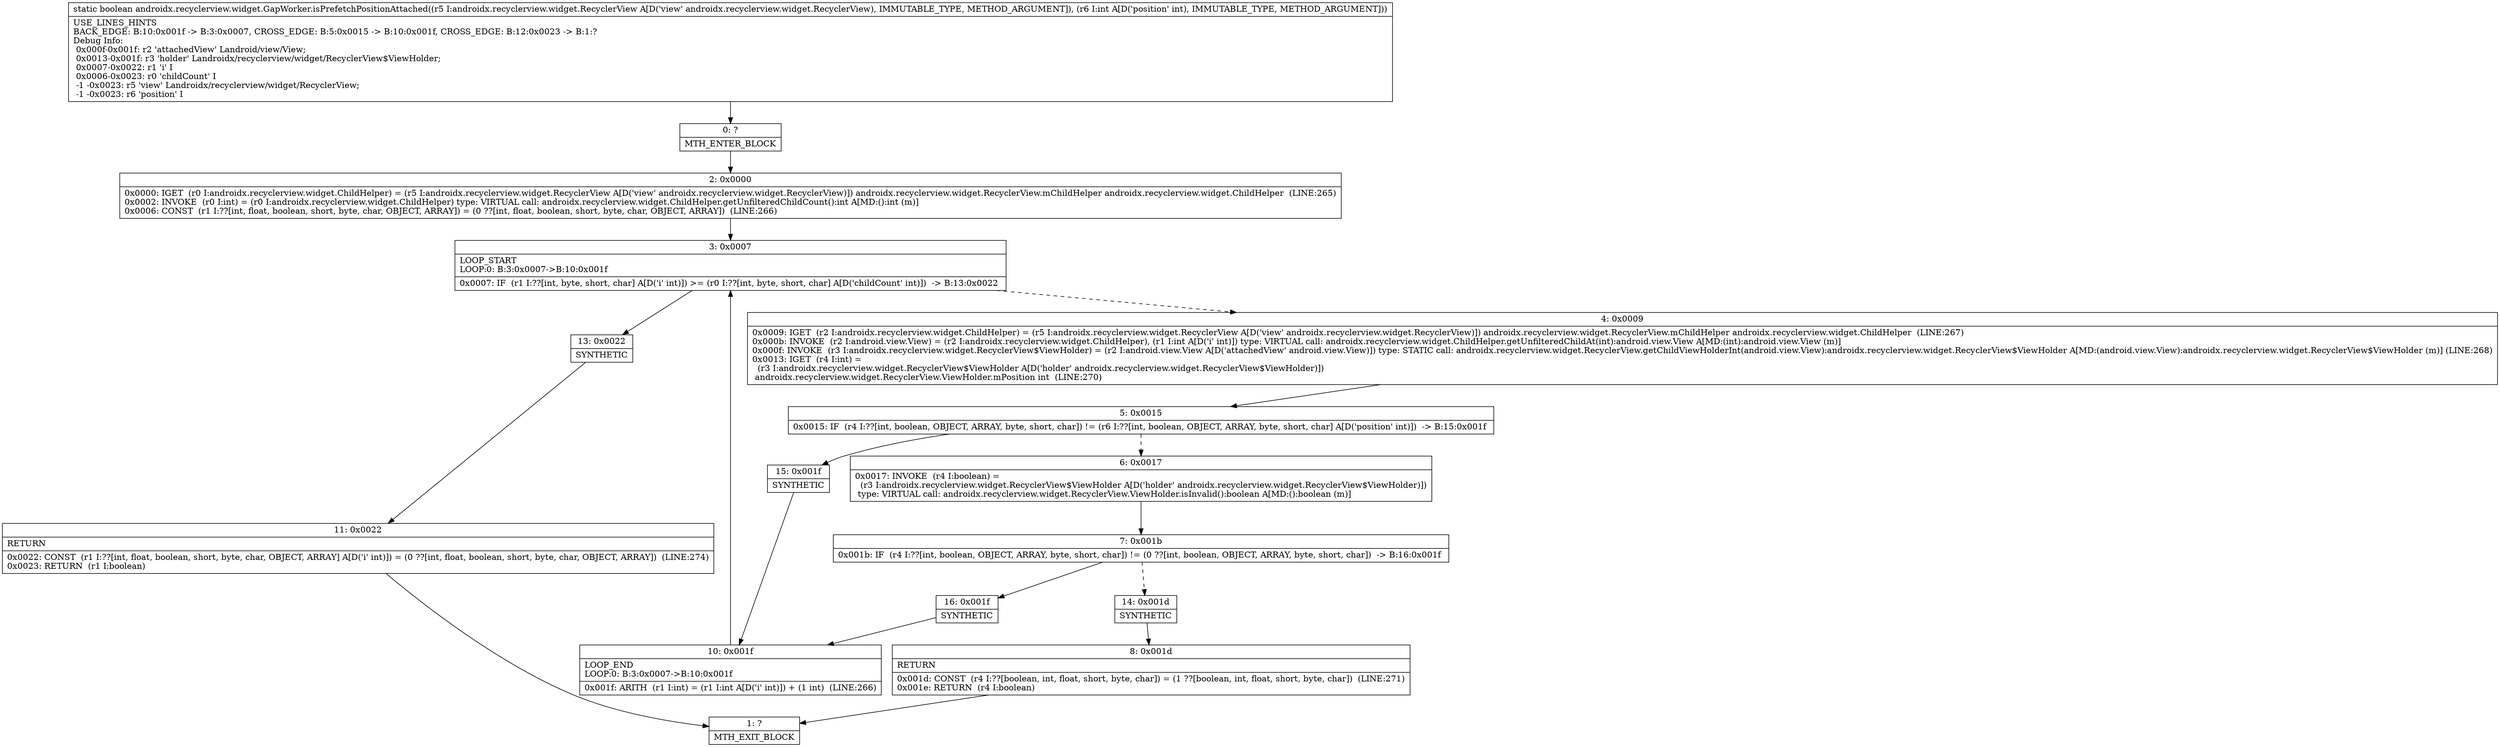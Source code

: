 digraph "CFG forandroidx.recyclerview.widget.GapWorker.isPrefetchPositionAttached(Landroidx\/recyclerview\/widget\/RecyclerView;I)Z" {
Node_0 [shape=record,label="{0\:\ ?|MTH_ENTER_BLOCK\l}"];
Node_2 [shape=record,label="{2\:\ 0x0000|0x0000: IGET  (r0 I:androidx.recyclerview.widget.ChildHelper) = (r5 I:androidx.recyclerview.widget.RecyclerView A[D('view' androidx.recyclerview.widget.RecyclerView)]) androidx.recyclerview.widget.RecyclerView.mChildHelper androidx.recyclerview.widget.ChildHelper  (LINE:265)\l0x0002: INVOKE  (r0 I:int) = (r0 I:androidx.recyclerview.widget.ChildHelper) type: VIRTUAL call: androidx.recyclerview.widget.ChildHelper.getUnfilteredChildCount():int A[MD:():int (m)]\l0x0006: CONST  (r1 I:??[int, float, boolean, short, byte, char, OBJECT, ARRAY]) = (0 ??[int, float, boolean, short, byte, char, OBJECT, ARRAY])  (LINE:266)\l}"];
Node_3 [shape=record,label="{3\:\ 0x0007|LOOP_START\lLOOP:0: B:3:0x0007\-\>B:10:0x001f\l|0x0007: IF  (r1 I:??[int, byte, short, char] A[D('i' int)]) \>= (r0 I:??[int, byte, short, char] A[D('childCount' int)])  \-\> B:13:0x0022 \l}"];
Node_4 [shape=record,label="{4\:\ 0x0009|0x0009: IGET  (r2 I:androidx.recyclerview.widget.ChildHelper) = (r5 I:androidx.recyclerview.widget.RecyclerView A[D('view' androidx.recyclerview.widget.RecyclerView)]) androidx.recyclerview.widget.RecyclerView.mChildHelper androidx.recyclerview.widget.ChildHelper  (LINE:267)\l0x000b: INVOKE  (r2 I:android.view.View) = (r2 I:androidx.recyclerview.widget.ChildHelper), (r1 I:int A[D('i' int)]) type: VIRTUAL call: androidx.recyclerview.widget.ChildHelper.getUnfilteredChildAt(int):android.view.View A[MD:(int):android.view.View (m)]\l0x000f: INVOKE  (r3 I:androidx.recyclerview.widget.RecyclerView$ViewHolder) = (r2 I:android.view.View A[D('attachedView' android.view.View)]) type: STATIC call: androidx.recyclerview.widget.RecyclerView.getChildViewHolderInt(android.view.View):androidx.recyclerview.widget.RecyclerView$ViewHolder A[MD:(android.view.View):androidx.recyclerview.widget.RecyclerView$ViewHolder (m)] (LINE:268)\l0x0013: IGET  (r4 I:int) = \l  (r3 I:androidx.recyclerview.widget.RecyclerView$ViewHolder A[D('holder' androidx.recyclerview.widget.RecyclerView$ViewHolder)])\l androidx.recyclerview.widget.RecyclerView.ViewHolder.mPosition int  (LINE:270)\l}"];
Node_5 [shape=record,label="{5\:\ 0x0015|0x0015: IF  (r4 I:??[int, boolean, OBJECT, ARRAY, byte, short, char]) != (r6 I:??[int, boolean, OBJECT, ARRAY, byte, short, char] A[D('position' int)])  \-\> B:15:0x001f \l}"];
Node_6 [shape=record,label="{6\:\ 0x0017|0x0017: INVOKE  (r4 I:boolean) = \l  (r3 I:androidx.recyclerview.widget.RecyclerView$ViewHolder A[D('holder' androidx.recyclerview.widget.RecyclerView$ViewHolder)])\l type: VIRTUAL call: androidx.recyclerview.widget.RecyclerView.ViewHolder.isInvalid():boolean A[MD:():boolean (m)]\l}"];
Node_7 [shape=record,label="{7\:\ 0x001b|0x001b: IF  (r4 I:??[int, boolean, OBJECT, ARRAY, byte, short, char]) != (0 ??[int, boolean, OBJECT, ARRAY, byte, short, char])  \-\> B:16:0x001f \l}"];
Node_14 [shape=record,label="{14\:\ 0x001d|SYNTHETIC\l}"];
Node_8 [shape=record,label="{8\:\ 0x001d|RETURN\l|0x001d: CONST  (r4 I:??[boolean, int, float, short, byte, char]) = (1 ??[boolean, int, float, short, byte, char])  (LINE:271)\l0x001e: RETURN  (r4 I:boolean) \l}"];
Node_1 [shape=record,label="{1\:\ ?|MTH_EXIT_BLOCK\l}"];
Node_16 [shape=record,label="{16\:\ 0x001f|SYNTHETIC\l}"];
Node_10 [shape=record,label="{10\:\ 0x001f|LOOP_END\lLOOP:0: B:3:0x0007\-\>B:10:0x001f\l|0x001f: ARITH  (r1 I:int) = (r1 I:int A[D('i' int)]) + (1 int)  (LINE:266)\l}"];
Node_15 [shape=record,label="{15\:\ 0x001f|SYNTHETIC\l}"];
Node_13 [shape=record,label="{13\:\ 0x0022|SYNTHETIC\l}"];
Node_11 [shape=record,label="{11\:\ 0x0022|RETURN\l|0x0022: CONST  (r1 I:??[int, float, boolean, short, byte, char, OBJECT, ARRAY] A[D('i' int)]) = (0 ??[int, float, boolean, short, byte, char, OBJECT, ARRAY])  (LINE:274)\l0x0023: RETURN  (r1 I:boolean) \l}"];
MethodNode[shape=record,label="{static boolean androidx.recyclerview.widget.GapWorker.isPrefetchPositionAttached((r5 I:androidx.recyclerview.widget.RecyclerView A[D('view' androidx.recyclerview.widget.RecyclerView), IMMUTABLE_TYPE, METHOD_ARGUMENT]), (r6 I:int A[D('position' int), IMMUTABLE_TYPE, METHOD_ARGUMENT]))  | USE_LINES_HINTS\lBACK_EDGE: B:10:0x001f \-\> B:3:0x0007, CROSS_EDGE: B:5:0x0015 \-\> B:10:0x001f, CROSS_EDGE: B:12:0x0023 \-\> B:1:?\lDebug Info:\l  0x000f\-0x001f: r2 'attachedView' Landroid\/view\/View;\l  0x0013\-0x001f: r3 'holder' Landroidx\/recyclerview\/widget\/RecyclerView$ViewHolder;\l  0x0007\-0x0022: r1 'i' I\l  0x0006\-0x0023: r0 'childCount' I\l  \-1 \-0x0023: r5 'view' Landroidx\/recyclerview\/widget\/RecyclerView;\l  \-1 \-0x0023: r6 'position' I\l}"];
MethodNode -> Node_0;Node_0 -> Node_2;
Node_2 -> Node_3;
Node_3 -> Node_4[style=dashed];
Node_3 -> Node_13;
Node_4 -> Node_5;
Node_5 -> Node_6[style=dashed];
Node_5 -> Node_15;
Node_6 -> Node_7;
Node_7 -> Node_14[style=dashed];
Node_7 -> Node_16;
Node_14 -> Node_8;
Node_8 -> Node_1;
Node_16 -> Node_10;
Node_10 -> Node_3;
Node_15 -> Node_10;
Node_13 -> Node_11;
Node_11 -> Node_1;
}

